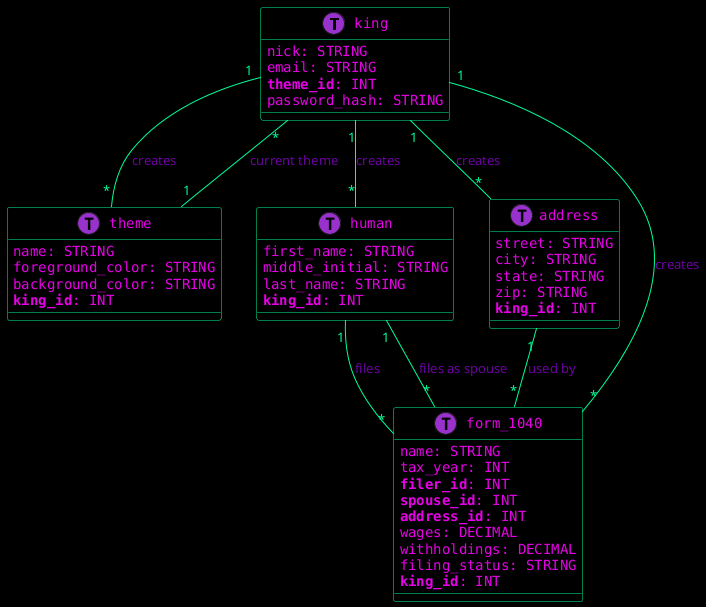 @startuml

!define TABLE(x) class x << (T,#9932CC) >>
!define PRIMARY_KEY(x) <u>x</u>
!define FOREIGN_KEY(x) <b>x</b>
!define ONE "<color:#00ff99>1</color>"
!define MANY "<color:#00ff99>*</color>"
!define CREATES "<color:#6B00A2>creates</color>"
!define USES "<color:#6B00A2>used by</color>"
!define FILES "<color:#6B00A2>files</color>"
!define FILES_AS_SPOUSE "<color:#6B00A2>files as spouse</color>"
!define CURRENT_THEME "<color:#6B00A2>current theme</color>"

skinparam backgroundColor black

skinparam class {
    BackgroundColor black
    BorderColor #00ff99
    ArrowColor #00ff99
    FontColor #00ff99
    FontName DejaVu Sans Mono
}

skinparam classAttribute {
    FontColor #e600e6
    FontName DejaVu Sans Mono
}

TABLE(king) {
    nick: STRING
    email: STRING
    FOREIGN_KEY(theme_id): INT
    password_hash: STRING
}

TABLE(theme) {
    name: STRING
    foreground_color: STRING
    background_color: STRING
    FOREIGN_KEY(king_id): INT
}

TABLE(human) {
    first_name: STRING
    middle_initial: STRING
    last_name: STRING
    FOREIGN_KEY(king_id): INT
}

TABLE(address) {
    street: STRING
    city: STRING
    state: STRING
    zip: STRING
    FOREIGN_KEY(king_id): INT
}

TABLE(form_1040) {
    name: STRING
    tax_year: INT
    FOREIGN_KEY(filer_id): INT
    FOREIGN_KEY(spouse_id): INT
    FOREIGN_KEY(address_id): INT
    wages: DECIMAL
    withholdings: DECIMAL
    filing_status: STRING
    FOREIGN_KEY(king_id): INT
}

king ONE -- MANY theme : CREATES
theme ONE -- MANY king : CURRENT_THEME
king ONE -- MANY human : CREATES
king ONE -- MANY address : CREATES
human ONE -- MANY form_1040 : FILES
human ONE -- MANY form_1040 : FILES_AS_SPOUSE
address ONE -- MANY form_1040 : USES
king ONE -- MANY form_1040 : CREATES

@enduml
